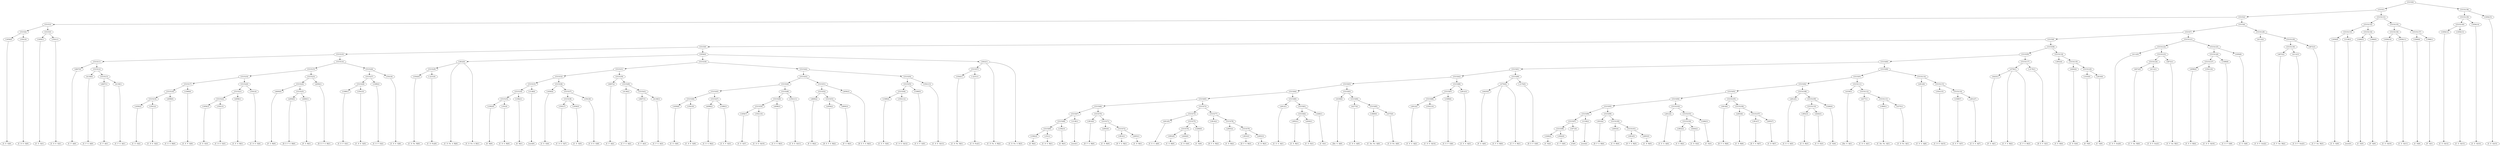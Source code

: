 digraph sample{
"L3456(0)"->"[C  E  G](0)"
"L3541(0)"->"[C  D  E  G](0)"
"L5315(4)"->"L3456(0)"
"L5315(4)"->"L3541(0)"
"L3456(1)"->"[C  E  G](1)"
"L3541(1)"->"[C  D  E  G](1)"
"L5315(5)"->"L3456(1)"
"L5315(5)"->"L3541(1)"
"L5315(3)"->"L5315(4)"
"L5315(3)"->"L5315(5)"
"L4607(0)"->"[C  F  A](0)"
"L4138(0)"->"[C  F  G  A](0)"
"L4607(1)"->"[C  F  A](1)"
"L4138(1)"->"[C  F  G  A](1)"
"L5315(13)"->"L4607(1)"
"L5315(13)"->"L4138(1)"
"L5315(12)"->"L4138(0)"
"L5315(12)"->"L5315(13)"
"L5315(11)"->"L4607(0)"
"L5315(11)"->"L5315(12)"
"L3456(2)"->"[C  E  G](2)"
"L3541(2)"->"[C  D  E  G](2)"
"L5315(19)"->"L3456(2)"
"L5315(19)"->"L3541(2)"
"L4098(0)"->"[C  E  G  B](0)"
"L5315(18)"->"L5315(19)"
"L5315(18)"->"L4098(0)"
"L3389(0)"->"[C  E  F  G](0)"
"L5315(17)"->"L5315(18)"
"L5315(17)"->"L3389(0)"
"L3456(3)"->"[C  E  G](3)"
"L3541(3)"->"[C  D  E  G](3)"
"L5315(22)"->"L3456(3)"
"L5315(22)"->"L3541(3)"
"L4098(1)"->"[C  E  G  B](1)"
"L5315(21)"->"L5315(22)"
"L5315(21)"->"L4098(1)"
"L3541(4)"->"[C  D  E  G](4)"
"L5315(20)"->"L5315(21)"
"L5315(20)"->"L3541(4)"
"L5315(16)"->"L5315(17)"
"L5315(16)"->"L5315(20)"
"L4600(0)"->"[F  G  B](0)"
"L2656(0)"->"[D  E  F  G  B](0)"
"L4600(1)"->"[F  G  B](1)"
"L5315(25)"->"L2656(0)"
"L5315(25)"->"L4600(1)"
"L5315(24)"->"L4600(0)"
"L5315(24)"->"L5315(25)"
"L2656(1)"->"[D  E  F  G  B](1)"
"L5315(23)"->"L5315(24)"
"L5315(23)"->"L2656(1)"
"L5315(15)"->"L5315(16)"
"L5315(15)"->"L5315(23)"
"L3389(1)"->"[C  E  F  G](1)"
"L3541(5)"->"[C  D  E  G](5)"
"L5315(28)"->"L3389(1)"
"L5315(28)"->"L3541(5)"
"L3389(2)"->"[C  E  F  G](2)"
"L5315(27)"->"L5315(28)"
"L5315(27)"->"L3389(2)"
"L3541(6)"->"[C  D  E  G](6)"
"L5315(26)"->"L5315(27)"
"L5315(26)"->"L3541(6)"
"L5315(14)"->"L5315(15)"
"L5315(14)"->"L5315(26)"
"L5315(10)"->"L5315(11)"
"L5315(10)"->"L5315(14)"
"L3544(0)"->"[C  D  Fis  B](0)"
"L-2231(0)"->"[C  D  Fis](0)"
"L5315(29)"->"L3544(0)"
"L5315(29)"->"L-2231(0)"
"L3832(0)"->"[C  D  Fis  A  B](0)"
"L3832(0)"->"L5315(29)"
"L3832(0)"->"[C  D  Fis  A  B](1)"
"L3382(0)"->"[G  B](0)"
"L191(0)"->"[C  D  G  B](0)"
"L5315(35)"->"L3382(0)"
"L5315(35)"->"L191(0)"
"L3382(1)"->"[G  B](1)"
"L5315(34)"->"L5315(35)"
"L5315(34)"->"L3382(1)"
"L3138(0)"->"[rest](0)"
"L5315(33)"->"L5315(34)"
"L5315(33)"->"L3138(0)"
"L3456(4)"->"[C  E  G](4)"
"L3541(7)"->"[C  D  E  G](7)"
"L3456(5)"->"[C  E  G](5)"
"L5315(38)"->"L3541(7)"
"L5315(38)"->"L3456(5)"
"L3541(8)"->"[C  D  E  G](8)"
"L5315(37)"->"L5315(38)"
"L5315(37)"->"L3541(8)"
"L5315(36)"->"L3456(4)"
"L5315(36)"->"L5315(37)"
"L5315(32)"->"L5315(33)"
"L5315(32)"->"L5315(36)"
"L4607(2)"->"[C  F  A](2)"
"L4138(2)"->"[C  F  G  A](2)"
"L4607(3)"->"[C  F  A](3)"
"L4138(3)"->"[C  F  G  A](3)"
"L5315(41)"->"L4607(3)"
"L5315(41)"->"L4138(3)"
"L5315(40)"->"L4138(2)"
"L5315(40)"->"L5315(41)"
"L5315(39)"->"L4607(2)"
"L5315(39)"->"L5315(40)"
"L5315(31)"->"L5315(32)"
"L5315(31)"->"L5315(39)"
"L3456(6)"->"[C  E  G](6)"
"L3541(9)"->"[C  D  E  G](9)"
"L5315(46)"->"L3456(6)"
"L5315(46)"->"L3541(9)"
"L4098(2)"->"[C  E  G  B](2)"
"L3389(3)"->"[C  E  F  G](3)"
"L5315(47)"->"L4098(2)"
"L5315(47)"->"L3389(3)"
"L5315(45)"->"L5315(46)"
"L5315(45)"->"L5315(47)"
"L3456(7)"->"[C  E  G](7)"
"L3541(10)"->"[C  D  E  G](10)"
"L5315(50)"->"L3456(7)"
"L5315(50)"->"L3541(10)"
"L4098(3)"->"[C  E  G  B](3)"
"L5315(49)"->"L5315(50)"
"L5315(49)"->"L4098(3)"
"L3541(11)"->"[C  D  E  G](11)"
"L5315(48)"->"L5315(49)"
"L5315(48)"->"L3541(11)"
"L5315(44)"->"L5315(45)"
"L5315(44)"->"L5315(48)"
"L4600(2)"->"[F  G  B](2)"
"L2656(2)"->"[D  E  F  G  B](2)"
"L4600(3)"->"[F  G  B](3)"
"L5315(53)"->"L2656(2)"
"L5315(53)"->"L4600(3)"
"L5315(52)"->"L4600(2)"
"L5315(52)"->"L5315(53)"
"L2656(3)"->"[D  E  F  G  B](3)"
"L5315(51)"->"L5315(52)"
"L5315(51)"->"L2656(3)"
"L5315(43)"->"L5315(44)"
"L5315(43)"->"L5315(51)"
"L3389(4)"->"[C  E  F  G](4)"
"L3541(12)"->"[C  D  E  G](12)"
"L5315(56)"->"L3389(4)"
"L5315(56)"->"L3541(12)"
"L3389(5)"->"[C  E  F  G](5)"
"L5315(55)"->"L5315(56)"
"L5315(55)"->"L3389(5)"
"L3541(13)"->"[C  D  E  G](13)"
"L5315(54)"->"L5315(55)"
"L5315(54)"->"L3541(13)"
"L5315(42)"->"L5315(43)"
"L5315(42)"->"L5315(54)"
"L5315(30)"->"L5315(31)"
"L5315(30)"->"L5315(42)"
"L3544(1)"->"[C  D  Fis  B](1)"
"L-2231(1)"->"[C  D  Fis](1)"
"L5315(57)"->"L3544(1)"
"L5315(57)"->"L-2231(1)"
"L3832(1)"->"[C  D  Fis  A  B](2)"
"L3832(1)"->"L5315(57)"
"L3832(1)"->"[C  D  Fis  A  B](3)"
"L5056(0)"->"L3832(0)"
"L5056(0)"->"L5315(30)"
"L5056(0)"->"L3832(1)"
"L5315(9)"->"L5315(10)"
"L5315(9)"->"L5056(0)"
"L3382(2)"->"[G  B](2)"
"L191(1)"->"[C  D  G  B](1)"
"L5315(69)"->"L3382(2)"
"L5315(69)"->"L191(1)"
"L3382(3)"->"[G  B](3)"
"L5315(68)"->"L5315(69)"
"L5315(68)"->"L3382(3)"
"L3138(1)"->"[rest](1)"
"L5315(67)"->"L5315(68)"
"L5315(67)"->"L3138(1)"
"L3814(0)"->"[D  F  G  B](0)"
"L2693(0)"->"[C  D  B](0)"
"L3814(1)"->"[D  F  G  B](1)"
"L2693(1)"->"[C  D  B](1)"
"L5315(72)"->"L3814(1)"
"L5315(72)"->"L2693(1)"
"L5315(71)"->"L2693(0)"
"L5315(71)"->"L5315(72)"
"L5315(70)"->"L3814(0)"
"L5315(70)"->"L5315(71)"
"L5315(66)"->"L5315(67)"
"L5315(66)"->"L5315(70)"
"L2812(0)"->"[C  E  G  A](0)"
"L3852(0)"->"[C  E  B](0)"
"L4444(0)"->"[C  D  E](0)"
"L5315(76)"->"L3852(0)"
"L5315(76)"->"L4444(0)"
"L3266(0)"->"[C  E](0)"
"L5315(75)"->"L5315(76)"
"L5315(75)"->"L3266(0)"
"L5315(74)"->"L2812(0)"
"L5315(74)"->"L5315(75)"
"L3814(2)"->"[D  F  G  B](2)"
"L2693(2)"->"[C  D  B](2)"
"L3814(3)"->"[D  F  G  B](3)"
"L2693(3)"->"[C  D  B](3)"
"L5315(79)"->"L3814(3)"
"L5315(79)"->"L2693(3)"
"L5315(78)"->"L2693(2)"
"L5315(78)"->"L5315(79)"
"L5315(77)"->"L3814(2)"
"L5315(77)"->"L5315(78)"
"L5315(73)"->"L5315(74)"
"L5315(73)"->"L5315(77)"
"L5315(65)"->"L5315(66)"
"L5315(65)"->"L5315(73)"
"L2812(1)"->"[C  E  G  A](1)"
"L3852(1)"->"[C  E  B](1)"
"L4444(1)"->"[C  D  E](1)"
"L5315(82)"->"L3852(1)"
"L5315(82)"->"L4444(1)"
"L3266(1)"->"[C  E](1)"
"L5315(81)"->"L5315(82)"
"L5315(81)"->"L3266(1)"
"L5315(80)"->"L2812(1)"
"L5315(80)"->"L5315(81)"
"L5315(64)"->"L5315(65)"
"L5315(64)"->"L5315(80)"
"L4339(0)"->"[Dis  G  A](0)"
"L4277(0)"->"[C  D  G  A](0)"
"L1869(0)"->"[C  Dis  Fis  A](0)"
"L4375(0)"->"[C  D  Fis  A](0)"
"L5315(85)"->"L1869(0)"
"L5315(85)"->"L4375(0)"
"L5315(84)"->"L4277(0)"
"L5315(84)"->"L5315(85)"
"L5315(83)"->"L4339(0)"
"L5315(83)"->"L5315(84)"
"L5315(63)"->"L5315(64)"
"L5315(63)"->"L5315(83)"
"L2812(2)"->"[C  E  G  A](2)"
"L3541(14)"->"[C  D  E  G](14)"
"L5315(88)"->"L2812(2)"
"L5315(88)"->"L3541(14)"
"L3389(6)"->"[C  E  F  G](6)"
"L5315(87)"->"L5315(88)"
"L5315(87)"->"L3389(6)"
"L2812(3)"->"[C  E  G  A](3)"
"L5315(86)"->"L5315(87)"
"L5315(86)"->"L2812(3)"
"L5315(62)"->"L5315(63)"
"L5315(62)"->"L5315(86)"
"L4425(0)"->"[F  G  A](0)"
"L4750(0)"->"[C  F  G  B](0)"
"L4750(0)"->"L4425(0)"
"L4750(0)"->"[C  F  G  B](1)"
"L-2176(0)"->"[D  E  F  G](0)"
"L5315(89)"->"L4750(0)"
"L5315(89)"->"L-2176(0)"
"L5315(61)"->"L5315(62)"
"L5315(61)"->"L5315(89)"
"L3266(2)"->"[C  E](2)"
"L3042(0)"->"[C  F  G](0)"
"L5315(98)"->"L3266(2)"
"L5315(98)"->"L3042(0)"
"L3471(0)"->"[C](0)"
"L5315(97)"->"L5315(98)"
"L5315(97)"->"L3471(0)"
"L3138(2)"->"[rest](2)"
"L5315(96)"->"L5315(97)"
"L5315(96)"->"L3138(2)"
"L3814(4)"->"[D  F  G  B](4)"
"L2693(4)"->"[C  D  B](4)"
"L3814(5)"->"[D  F  G  B](5)"
"L2693(5)"->"[C  D  B](5)"
"L5315(101)"->"L3814(5)"
"L5315(101)"->"L2693(5)"
"L5315(100)"->"L2693(4)"
"L5315(100)"->"L5315(101)"
"L5315(99)"->"L3814(4)"
"L5315(99)"->"L5315(100)"
"L5315(95)"->"L5315(96)"
"L5315(95)"->"L5315(99)"
"L2812(4)"->"[C  E  G  A](4)"
"L3852(2)"->"[C  E  B](2)"
"L4444(2)"->"[C  D  E](2)"
"L5315(104)"->"L3852(2)"
"L5315(104)"->"L4444(2)"
"L3266(3)"->"[C  E](3)"
"L5315(103)"->"L5315(104)"
"L5315(103)"->"L3266(3)"
"L5315(102)"->"L2812(4)"
"L5315(102)"->"L5315(103)"
"L5315(94)"->"L5315(95)"
"L5315(94)"->"L5315(102)"
"L3814(6)"->"[D  F  G  B](6)"
"L2693(6)"->"[C  D  B](6)"
"L3814(7)"->"[D  F  G  B](7)"
"L2693(7)"->"[C  D  B](7)"
"L5315(107)"->"L3814(7)"
"L5315(107)"->"L2693(7)"
"L5315(106)"->"L2693(6)"
"L5315(106)"->"L5315(107)"
"L5315(105)"->"L3814(6)"
"L5315(105)"->"L5315(106)"
"L5315(93)"->"L5315(94)"
"L5315(93)"->"L5315(105)"
"L2812(5)"->"[C  E  G  A](5)"
"L3852(3)"->"[C  E  B](3)"
"L4444(3)"->"[C  D  E](3)"
"L5315(110)"->"L3852(3)"
"L5315(110)"->"L4444(3)"
"L3266(4)"->"[C  E](4)"
"L5315(109)"->"L5315(110)"
"L5315(109)"->"L3266(4)"
"L5315(108)"->"L2812(5)"
"L5315(108)"->"L5315(109)"
"L5315(92)"->"L5315(93)"
"L5315(92)"->"L5315(108)"
"L4339(1)"->"[Dis  G  A](1)"
"L4277(1)"->"[C  D  G  A](1)"
"L1869(1)"->"[C  Dis  Fis  A](1)"
"L4375(1)"->"[C  D  Fis  A](1)"
"L5315(113)"->"L1869(1)"
"L5315(113)"->"L4375(1)"
"L5315(112)"->"L4277(1)"
"L5315(112)"->"L5315(113)"
"L5315(111)"->"L4339(1)"
"L5315(111)"->"L5315(112)"
"L5315(91)"->"L5315(92)"
"L5315(91)"->"L5315(111)"
"L2812(6)"->"[C  E  G  A](6)"
"L3541(15)"->"[C  D  E  G](15)"
"L3389(7)"->"[C  E  F  G](7)"
"L2812(7)"->"[C  E  G  A](7)"
"L5315(116)"->"L3389(7)"
"L5315(116)"->"L2812(7)"
"L5315(115)"->"L3541(15)"
"L5315(115)"->"L5315(116)"
"L5315(114)"->"L2812(6)"
"L5315(114)"->"L5315(115)"
"L5315(90)"->"L5315(91)"
"L5315(90)"->"L5315(114)"
"L5315(60)"->"L5315(61)"
"L5315(60)"->"L5315(90)"
"L4425(1)"->"[F  G  A](1)"
"L4750(1)"->"[C  F  G  B](2)"
"L4750(1)"->"L4425(1)"
"L4750(1)"->"[C  F  G  B](3)"
"L-2176(1)"->"[D  E  F  G](1)"
"L5315(117)"->"L4750(1)"
"L5315(117)"->"L-2176(1)"
"L5315(59)"->"L5315(60)"
"L5315(59)"->"L5315(117)"
"L3852(4)"->"[C  E  B](4)"
"L4444(4)"->"[C  D  E](4)"
"L3103(0)"->"[E  F](0)"
"L2610(0)"->"[C  G](0)"
"L5315(120)"->"L3103(0)"
"L5315(120)"->"L2610(0)"
"L5315(119)"->"L4444(4)"
"L5315(119)"->"L5315(120)"
"L5315(118)"->"L3852(4)"
"L5315(118)"->"L5315(119)"
"L5315(58)"->"L5315(59)"
"L5315(58)"->"L5315(118)"
"L5315(8)"->"L5315(9)"
"L5315(8)"->"L5315(58)"
"L4112(0)"->"[C  D  F  Gis](0)"
"L4672(0)"->"[C  F  Gis  B](0)"
"L4112(1)"->"[C  D  F  Gis](1)"
"L5315(124)"->"L4672(0)"
"L5315(124)"->"L4112(1)"
"L4672(1)"->"[C  F  Gis  B](1)"
"L5315(123)"->"L5315(124)"
"L5315(123)"->"L4672(1)"
"L5315(122)"->"L4112(0)"
"L5315(122)"->"L5315(123)"
"L4098(4)"->"[C  E  G  B](4)"
"L3541(16)"->"[C  D  E  G](16)"
"L5315(127)"->"L4098(4)"
"L5315(127)"->"L3541(16)"
"L3389(8)"->"[C  E  F  G](8)"
"L5315(126)"->"L5315(127)"
"L5315(126)"->"L3389(8)"
"L3456(8)"->"[C  E  G](8)"
"L5315(125)"->"L5315(126)"
"L5315(125)"->"L3456(8)"
"L5315(121)"->"L5315(122)"
"L5315(121)"->"L5315(125)"
"L5315(7)"->"L5315(8)"
"L5315(7)"->"L5315(121)"
"L4112(2)"->"[C  D  F  Gis](2)"
"L4672(2)"->"[C  F  Gis  B](2)"
"L4112(3)"->"[C  D  F  Gis](3)"
"L5315(130)"->"L4672(2)"
"L5315(130)"->"L4112(3)"
"L4672(3)"->"[C  F  Gis  B](3)"
"L5315(129)"->"L5315(130)"
"L5315(129)"->"L4672(3)"
"L5315(128)"->"L4112(2)"
"L5315(128)"->"L5315(129)"
"L5315(6)"->"L5315(7)"
"L5315(6)"->"L5315(128)"
"L5315(2)"->"L5315(3)"
"L5315(2)"->"L5315(6)"
"L3456(9)"->"[C  E  G](9)"
"L3138(3)"->"[rest](3)"
"L5315(133)"->"L3456(9)"
"L5315(133)"->"L3138(3)"
"L3266(5)"->"[C  E](5)"
"L1968(0)"->"[F  G](0)"
"L5315(134)"->"L3266(5)"
"L5315(134)"->"L1968(0)"
"L5315(132)"->"L5315(133)"
"L5315(132)"->"L5315(134)"
"L3456(10)"->"[C  E  G](10)"
"L3456(11)"->"[C  E  G](11)"
"L5315(136)"->"L3456(10)"
"L5315(136)"->"L3456(11)"
"L3266(6)"->"[C  E](6)"
"L1968(1)"->"[F  G](1)"
"L5315(137)"->"L3266(6)"
"L5315(137)"->"L1968(1)"
"L5315(135)"->"L5315(136)"
"L5315(135)"->"L5315(137)"
"L5315(131)"->"L5315(132)"
"L5315(131)"->"L5315(135)"
"L5315(1)"->"L5315(2)"
"L5315(1)"->"L5315(131)"
"L3456(12)"->"[C  E  G](12)"
"L3456(13)"->"[C  E  G](13)"
"L5315(140)"->"L3456(12)"
"L5315(140)"->"L3456(13)"
"L3456(14)"->"[C  E  G](14)"
"L5315(139)"->"L5315(140)"
"L5315(139)"->"L3456(14)"
"L3456(15)"->"[C  E  G](15)"
"L5315(138)"->"L5315(139)"
"L5315(138)"->"L3456(15)"
"L5315(0)"->"L5315(1)"
"L5315(0)"->"L5315(138)"
{rank = min; "L5315(0)"}
{rank = same; "L5315(1)"; "L5315(138)";}
{rank = same; "L5315(2)"; "L5315(131)"; "L5315(139)"; "L3456(15)";}
{rank = same; "L5315(3)"; "L5315(6)"; "L5315(132)"; "L5315(135)"; "L5315(140)"; "L3456(14)";}
{rank = same; "L5315(4)"; "L5315(5)"; "L5315(7)"; "L5315(128)"; "L5315(133)"; "L5315(134)"; "L5315(136)"; "L5315(137)"; "L3456(12)"; "L3456(13)";}
{rank = same; "L3456(0)"; "L3541(0)"; "L3456(1)"; "L3541(1)"; "L5315(8)"; "L5315(121)"; "L4112(2)"; "L5315(129)"; "L3456(9)"; "L3138(3)"; "L3266(5)"; "L1968(0)"; "L3456(10)"; "L3456(11)"; "L3266(6)"; "L1968(1)";}
{rank = same; "L5315(9)"; "L5315(58)"; "L5315(122)"; "L5315(125)"; "L5315(130)"; "L4672(3)";}
{rank = same; "L5315(10)"; "L5056(0)"; "L5315(59)"; "L5315(118)"; "L4112(0)"; "L5315(123)"; "L5315(126)"; "L3456(8)"; "L4672(2)"; "L4112(3)";}
{rank = same; "L5315(11)"; "L5315(14)"; "L3832(0)"; "L5315(30)"; "L3832(1)"; "L5315(60)"; "L5315(117)"; "L3852(4)"; "L5315(119)"; "L5315(124)"; "L4672(1)"; "L5315(127)"; "L3389(8)";}
{rank = same; "L4607(0)"; "L5315(12)"; "L5315(15)"; "L5315(26)"; "L5315(29)"; "L5315(31)"; "L5315(42)"; "L5315(57)"; "L5315(61)"; "L5315(90)"; "L4750(1)"; "L-2176(1)"; "L4444(4)"; "L5315(120)"; "L4672(0)"; "L4112(1)"; "L4098(4)"; "L3541(16)";}
{rank = same; "L4138(0)"; "L5315(13)"; "L5315(16)"; "L5315(23)"; "L5315(27)"; "L3541(6)"; "L3544(0)"; "L-2231(0)"; "L5315(32)"; "L5315(39)"; "L5315(43)"; "L5315(54)"; "L3544(1)"; "L-2231(1)"; "L5315(62)"; "L5315(89)"; "L5315(91)"; "L5315(114)"; "L4425(1)"; "L3103(0)"; "L2610(0)";}
{rank = same; "L4607(1)"; "L4138(1)"; "L5315(17)"; "L5315(20)"; "L5315(24)"; "L2656(1)"; "L5315(28)"; "L3389(2)"; "L5315(33)"; "L5315(36)"; "L4607(2)"; "L5315(40)"; "L5315(44)"; "L5315(51)"; "L5315(55)"; "L3541(13)"; "L5315(63)"; "L5315(86)"; "L4750(0)"; "L-2176(0)"; "L5315(92)"; "L5315(111)"; "L2812(6)"; "L5315(115)";}
{rank = same; "L5315(18)"; "L3389(0)"; "L5315(21)"; "L3541(4)"; "L4600(0)"; "L5315(25)"; "L3389(1)"; "L3541(5)"; "L5315(34)"; "L3138(0)"; "L3456(4)"; "L5315(37)"; "L4138(2)"; "L5315(41)"; "L5315(45)"; "L5315(48)"; "L5315(52)"; "L2656(3)"; "L5315(56)"; "L3389(5)"; "L5315(64)"; "L5315(83)"; "L5315(87)"; "L2812(3)"; "L4425(0)"; "L5315(93)"; "L5315(108)"; "L4339(1)"; "L5315(112)"; "L3541(15)"; "L5315(116)";}
{rank = same; "L5315(19)"; "L4098(0)"; "L5315(22)"; "L4098(1)"; "L2656(0)"; "L4600(1)"; "L5315(35)"; "L3382(1)"; "L5315(38)"; "L3541(8)"; "L4607(3)"; "L4138(3)"; "L5315(46)"; "L5315(47)"; "L5315(49)"; "L3541(11)"; "L4600(2)"; "L5315(53)"; "L3389(4)"; "L3541(12)"; "L5315(65)"; "L5315(80)"; "L4339(0)"; "L5315(84)"; "L5315(88)"; "L3389(6)"; "L5315(94)"; "L5315(105)"; "L2812(5)"; "L5315(109)"; "L4277(1)"; "L5315(113)"; "L3389(7)"; "L2812(7)";}
{rank = same; "L3456(2)"; "L3541(2)"; "L3456(3)"; "L3541(3)"; "L3382(0)"; "L191(0)"; "L3541(7)"; "L3456(5)"; "L3456(6)"; "L3541(9)"; "L4098(2)"; "L3389(3)"; "L5315(50)"; "L4098(3)"; "L2656(2)"; "L4600(3)"; "L5315(66)"; "L5315(73)"; "L2812(1)"; "L5315(81)"; "L4277(0)"; "L5315(85)"; "L2812(2)"; "L3541(14)"; "L5315(95)"; "L5315(102)"; "L3814(6)"; "L5315(106)"; "L5315(110)"; "L3266(4)"; "L1869(1)"; "L4375(1)";}
{rank = same; "L3456(7)"; "L3541(10)"; "L5315(67)"; "L5315(70)"; "L5315(74)"; "L5315(77)"; "L5315(82)"; "L3266(1)"; "L1869(0)"; "L4375(0)"; "L5315(96)"; "L5315(99)"; "L2812(4)"; "L5315(103)"; "L2693(6)"; "L5315(107)"; "L3852(3)"; "L4444(3)";}
{rank = same; "L5315(68)"; "L3138(1)"; "L3814(0)"; "L5315(71)"; "L2812(0)"; "L5315(75)"; "L3814(2)"; "L5315(78)"; "L3852(1)"; "L4444(1)"; "L5315(97)"; "L3138(2)"; "L3814(4)"; "L5315(100)"; "L5315(104)"; "L3266(3)"; "L3814(7)"; "L2693(7)";}
{rank = same; "L5315(69)"; "L3382(3)"; "L2693(0)"; "L5315(72)"; "L5315(76)"; "L3266(0)"; "L2693(2)"; "L5315(79)"; "L5315(98)"; "L3471(0)"; "L2693(4)"; "L5315(101)"; "L3852(2)"; "L4444(2)";}
{rank = same; "L3382(2)"; "L191(1)"; "L3814(1)"; "L2693(1)"; "L3852(0)"; "L4444(0)"; "L3814(3)"; "L2693(3)"; "L3266(2)"; "L3042(0)"; "L3814(5)"; "L2693(5)";}
{rank = max; "[C  D  B](0)"; "[C  D  B](1)"; "[C  D  B](2)"; "[C  D  B](3)"; "[C  D  B](4)"; "[C  D  B](5)"; "[C  D  B](6)"; "[C  D  B](7)"; "[C  D  E  G](0)"; "[C  D  E  G](1)"; "[C  D  E  G](10)"; "[C  D  E  G](11)"; "[C  D  E  G](12)"; "[C  D  E  G](13)"; "[C  D  E  G](14)"; "[C  D  E  G](15)"; "[C  D  E  G](16)"; "[C  D  E  G](2)"; "[C  D  E  G](3)"; "[C  D  E  G](4)"; "[C  D  E  G](5)"; "[C  D  E  G](6)"; "[C  D  E  G](7)"; "[C  D  E  G](8)"; "[C  D  E  G](9)"; "[C  D  E](0)"; "[C  D  E](1)"; "[C  D  E](2)"; "[C  D  E](3)"; "[C  D  E](4)"; "[C  D  F  Gis](0)"; "[C  D  F  Gis](1)"; "[C  D  F  Gis](2)"; "[C  D  F  Gis](3)"; "[C  D  Fis  A  B](0)"; "[C  D  Fis  A  B](1)"; "[C  D  Fis  A  B](2)"; "[C  D  Fis  A  B](3)"; "[C  D  Fis  A](0)"; "[C  D  Fis  A](1)"; "[C  D  Fis  B](0)"; "[C  D  Fis  B](1)"; "[C  D  Fis](0)"; "[C  D  Fis](1)"; "[C  D  G  A](0)"; "[C  D  G  A](1)"; "[C  D  G  B](0)"; "[C  D  G  B](1)"; "[C  Dis  Fis  A](0)"; "[C  Dis  Fis  A](1)"; "[C  E  B](0)"; "[C  E  B](1)"; "[C  E  B](2)"; "[C  E  B](3)"; "[C  E  B](4)"; "[C  E  F  G](0)"; "[C  E  F  G](1)"; "[C  E  F  G](2)"; "[C  E  F  G](3)"; "[C  E  F  G](4)"; "[C  E  F  G](5)"; "[C  E  F  G](6)"; "[C  E  F  G](7)"; "[C  E  F  G](8)"; "[C  E  G  A](0)"; "[C  E  G  A](1)"; "[C  E  G  A](2)"; "[C  E  G  A](3)"; "[C  E  G  A](4)"; "[C  E  G  A](5)"; "[C  E  G  A](6)"; "[C  E  G  A](7)"; "[C  E  G  B](0)"; "[C  E  G  B](1)"; "[C  E  G  B](2)"; "[C  E  G  B](3)"; "[C  E  G  B](4)"; "[C  E  G](0)"; "[C  E  G](1)"; "[C  E  G](10)"; "[C  E  G](11)"; "[C  E  G](12)"; "[C  E  G](13)"; "[C  E  G](14)"; "[C  E  G](15)"; "[C  E  G](2)"; "[C  E  G](3)"; "[C  E  G](4)"; "[C  E  G](5)"; "[C  E  G](6)"; "[C  E  G](7)"; "[C  E  G](8)"; "[C  E  G](9)"; "[C  E](0)"; "[C  E](1)"; "[C  E](2)"; "[C  E](3)"; "[C  E](4)"; "[C  E](5)"; "[C  E](6)"; "[C  F  A](0)"; "[C  F  A](1)"; "[C  F  A](2)"; "[C  F  A](3)"; "[C  F  G  A](0)"; "[C  F  G  A](1)"; "[C  F  G  A](2)"; "[C  F  G  A](3)"; "[C  F  G  B](0)"; "[C  F  G  B](1)"; "[C  F  G  B](2)"; "[C  F  G  B](3)"; "[C  F  G](0)"; "[C  F  Gis  B](0)"; "[C  F  Gis  B](1)"; "[C  F  Gis  B](2)"; "[C  F  Gis  B](3)"; "[C  G](0)"; "[C](0)"; "[D  E  F  G  B](0)"; "[D  E  F  G  B](1)"; "[D  E  F  G  B](2)"; "[D  E  F  G  B](3)"; "[D  E  F  G](0)"; "[D  E  F  G](1)"; "[D  F  G  B](0)"; "[D  F  G  B](1)"; "[D  F  G  B](2)"; "[D  F  G  B](3)"; "[D  F  G  B](4)"; "[D  F  G  B](5)"; "[D  F  G  B](6)"; "[D  F  G  B](7)"; "[Dis  G  A](0)"; "[Dis  G  A](1)"; "[E  F](0)"; "[F  G  A](0)"; "[F  G  A](1)"; "[F  G  B](0)"; "[F  G  B](1)"; "[F  G  B](2)"; "[F  G  B](3)"; "[F  G](0)"; "[F  G](1)"; "[G  B](0)"; "[G  B](1)"; "[G  B](2)"; "[G  B](3)"; "[rest](0)"; "[rest](1)"; "[rest](2)"; "[rest](3)";}
}
